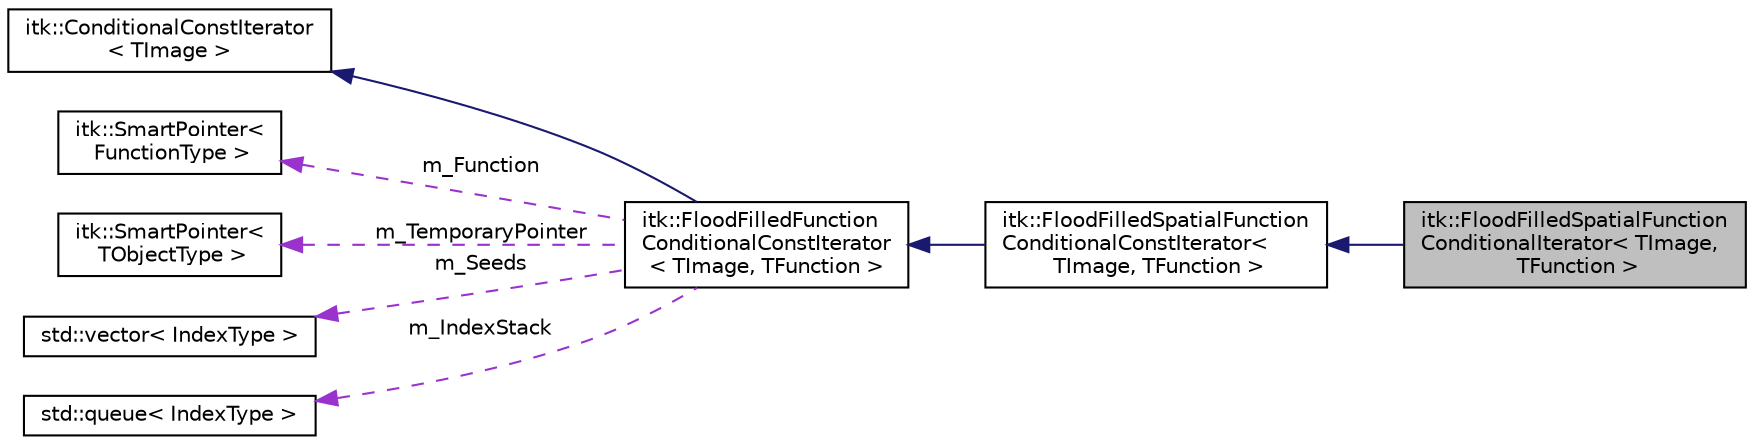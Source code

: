 digraph "itk::FloodFilledSpatialFunctionConditionalIterator&lt; TImage, TFunction &gt;"
{
 // LATEX_PDF_SIZE
  edge [fontname="Helvetica",fontsize="10",labelfontname="Helvetica",labelfontsize="10"];
  node [fontname="Helvetica",fontsize="10",shape=record];
  rankdir="LR";
  Node1 [label="itk::FloodFilledSpatialFunction\lConditionalIterator\< TImage,\l TFunction \>",height=0.2,width=0.4,color="black", fillcolor="grey75", style="filled", fontcolor="black",tooltip="Iterates over a flood-filled spatial function with write access to pixels."];
  Node2 -> Node1 [dir="back",color="midnightblue",fontsize="10",style="solid",fontname="Helvetica"];
  Node2 [label="itk::FloodFilledSpatialFunction\lConditionalConstIterator\<\l TImage, TFunction \>",height=0.2,width=0.4,color="black", fillcolor="white", style="filled",URL="$classitk_1_1FloodFilledSpatialFunctionConditionalConstIterator.html",tooltip="Iterates over a flood-filled spatial function with read-only access to pixels."];
  Node3 -> Node2 [dir="back",color="midnightblue",fontsize="10",style="solid",fontname="Helvetica"];
  Node3 [label="itk::FloodFilledFunction\lConditionalConstIterator\l\< TImage, TFunction \>",height=0.2,width=0.4,color="black", fillcolor="white", style="filled",URL="$classitk_1_1FloodFilledFunctionConditionalConstIterator.html",tooltip="Iterates over a flood-filled spatial function."];
  Node4 -> Node3 [dir="back",color="midnightblue",fontsize="10",style="solid",fontname="Helvetica"];
  Node4 [label="itk::ConditionalConstIterator\l\< TImage \>",height=0.2,width=0.4,color="black", fillcolor="white", style="filled",URL="$classitk_1_1ConditionalConstIterator.html",tooltip="A base class for other iterators where membership in the set of output pixels is conditional upon som..."];
  Node5 -> Node3 [dir="back",color="darkorchid3",fontsize="10",style="dashed",label=" m_Function" ,fontname="Helvetica"];
  Node5 [label="itk::SmartPointer\<\l FunctionType \>",height=0.2,width=0.4,color="black", fillcolor="white", style="filled",URL="$classitk_1_1SmartPointer.html",tooltip=" "];
  Node6 -> Node3 [dir="back",color="darkorchid3",fontsize="10",style="dashed",label=" m_TemporaryPointer" ,fontname="Helvetica"];
  Node6 [label="itk::SmartPointer\<\l TObjectType \>",height=0.2,width=0.4,color="black", fillcolor="white", style="filled",URL="$classitk_1_1SmartPointer.html",tooltip="Implements transparent reference counting."];
  Node7 -> Node3 [dir="back",color="darkorchid3",fontsize="10",style="dashed",label=" m_Seeds" ,fontname="Helvetica"];
  Node7 [label="std::vector\< IndexType \>",height=0.2,width=0.4,color="black", fillcolor="white", style="filled",tooltip=" "];
  Node8 -> Node3 [dir="back",color="darkorchid3",fontsize="10",style="dashed",label=" m_IndexStack" ,fontname="Helvetica"];
  Node8 [label="std::queue\< IndexType \>",height=0.2,width=0.4,color="black", fillcolor="white", style="filled",tooltip=" "];
}

